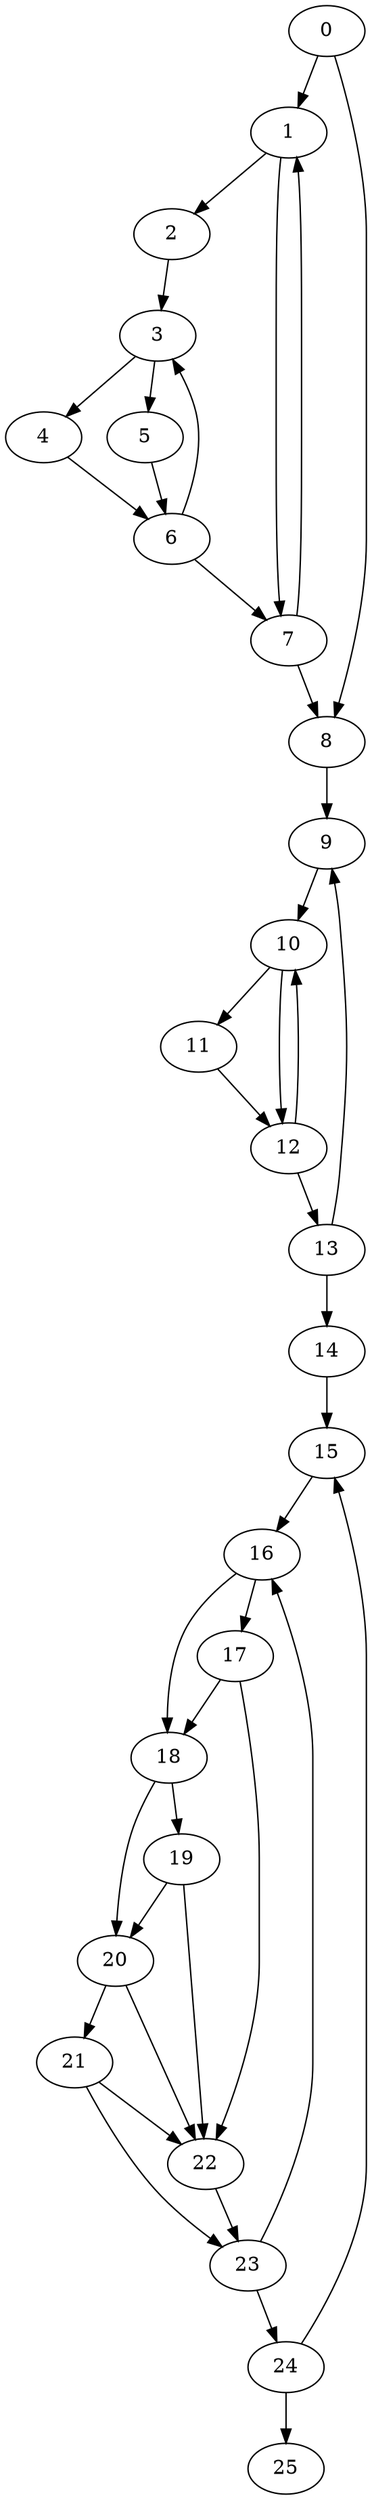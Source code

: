 digraph {
	0
	1
	2
	3
	4
	5
	6
	7
	8
	9
	10
	11
	12
	13
	14
	15
	16
	17
	18
	19
	20
	21
	22
	23
	24
	25
	3 -> 4
	3 -> 5
	10 -> 12
	11 -> 12
	12 -> 13
	13 -> 14
	18 -> 19
	4 -> 6
	5 -> 6
	8 -> 9
	13 -> 9
	9 -> 10
	12 -> 10
	14 -> 15
	24 -> 15
	16 -> 18
	17 -> 18
	21 -> 23
	22 -> 23
	0 -> 1
	7 -> 1
	1 -> 2
	2 -> 3
	6 -> 3
	0 -> 8
	7 -> 8
	15 -> 16
	23 -> 16
	18 -> 20
	19 -> 20
	1 -> 7
	6 -> 7
	10 -> 11
	16 -> 17
	20 -> 21
	17 -> 22
	19 -> 22
	20 -> 22
	21 -> 22
	23 -> 24
	24 -> 25
}
